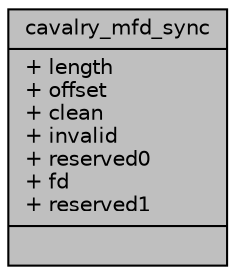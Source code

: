 digraph "cavalry_mfd_sync"
{
 // INTERACTIVE_SVG=YES
 // LATEX_PDF_SIZE
  bgcolor="transparent";
  edge [fontname="Helvetica",fontsize="10",labelfontname="Helvetica",labelfontsize="10"];
  node [fontname="Helvetica",fontsize="10",shape=record];
  Node1 [label="{cavalry_mfd_sync\n|+ length\l+ offset\l+ clean\l+ invalid\l+ reserved0\l+ fd\l+ reserved1\l|}",height=0.2,width=0.4,color="black", fillcolor="grey75", style="filled", fontcolor="black",tooltip=" "];
}
